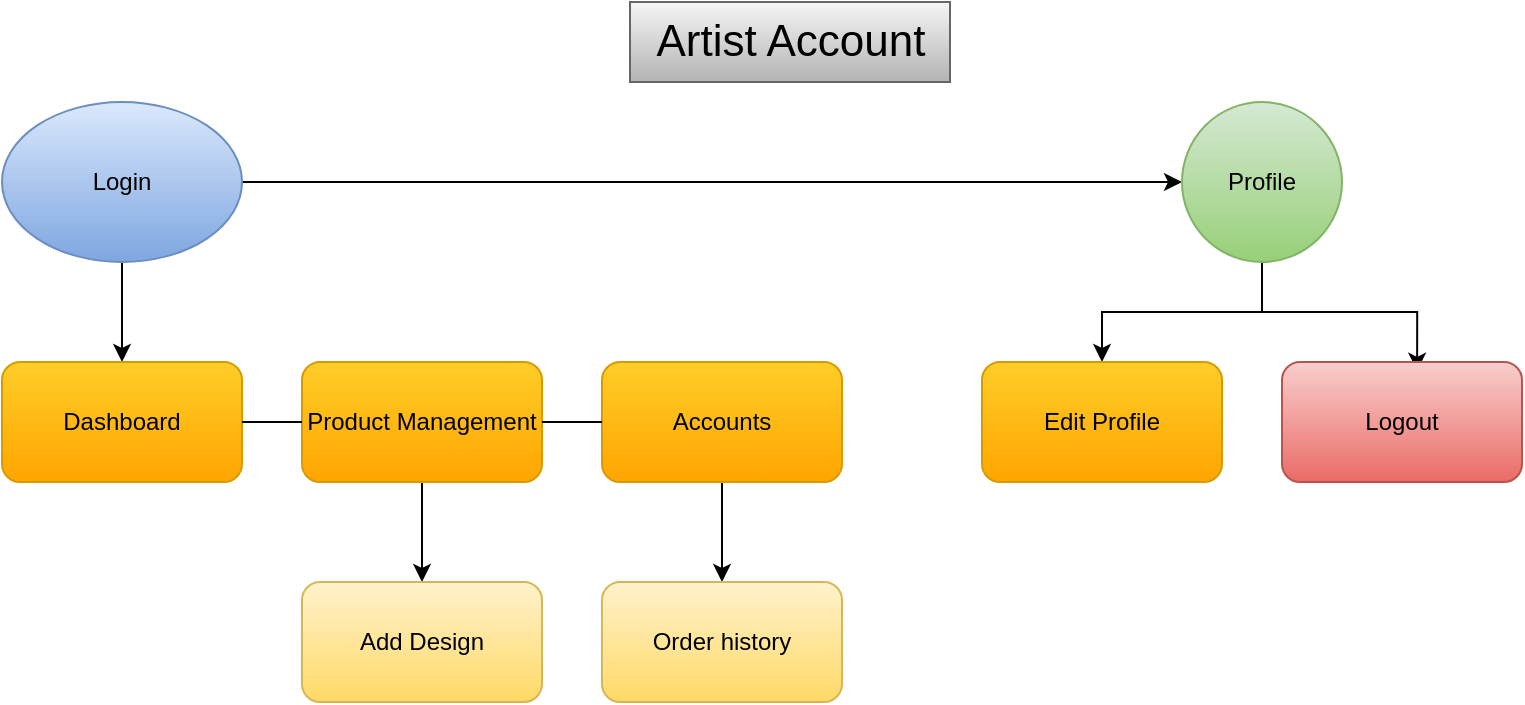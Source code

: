 <mxfile version="20.6.0" type="github">
  <diagram id="bSrjD3yqZKZFfZ5qv9DD" name="Page-1">
    <mxGraphModel dx="1038" dy="551" grid="1" gridSize="10" guides="1" tooltips="1" connect="1" arrows="1" fold="1" page="1" pageScale="1" pageWidth="827" pageHeight="1169" math="0" shadow="0">
      <root>
        <mxCell id="0" />
        <mxCell id="1" parent="0" />
        <mxCell id="gNz7T6BwrsU1dW6_9Fsz-21" style="edgeStyle=orthogonalEdgeStyle;rounded=0;orthogonalLoop=1;jettySize=auto;html=1;exitX=0.5;exitY=1;exitDx=0;exitDy=0;" edge="1" parent="1" source="gNz7T6BwrsU1dW6_9Fsz-1" target="gNz7T6BwrsU1dW6_9Fsz-2">
          <mxGeometry relative="1" as="geometry" />
        </mxCell>
        <mxCell id="gNz7T6BwrsU1dW6_9Fsz-22" style="edgeStyle=orthogonalEdgeStyle;rounded=0;orthogonalLoop=1;jettySize=auto;html=1;exitX=1;exitY=0.5;exitDx=0;exitDy=0;" edge="1" parent="1" source="gNz7T6BwrsU1dW6_9Fsz-1" target="gNz7T6BwrsU1dW6_9Fsz-9">
          <mxGeometry relative="1" as="geometry" />
        </mxCell>
        <mxCell id="gNz7T6BwrsU1dW6_9Fsz-1" value="Login" style="ellipse;whiteSpace=wrap;html=1;fillColor=#dae8fc;strokeColor=#6c8ebf;gradientColor=#7ea6e0;" vertex="1" parent="1">
          <mxGeometry x="20" y="60" width="120" height="80" as="geometry" />
        </mxCell>
        <mxCell id="gNz7T6BwrsU1dW6_9Fsz-2" value="Dashboard" style="rounded=1;whiteSpace=wrap;html=1;fillColor=#ffcd28;gradientColor=#ffa500;strokeColor=#d79b00;" vertex="1" parent="1">
          <mxGeometry x="20" y="190" width="120" height="60" as="geometry" />
        </mxCell>
        <mxCell id="gNz7T6BwrsU1dW6_9Fsz-8" style="edgeStyle=orthogonalEdgeStyle;rounded=0;orthogonalLoop=1;jettySize=auto;html=1;exitX=0.5;exitY=1;exitDx=0;exitDy=0;entryX=0.5;entryY=0;entryDx=0;entryDy=0;" edge="1" parent="1" source="gNz7T6BwrsU1dW6_9Fsz-3" target="gNz7T6BwrsU1dW6_9Fsz-5">
          <mxGeometry relative="1" as="geometry" />
        </mxCell>
        <mxCell id="gNz7T6BwrsU1dW6_9Fsz-3" value="Product Management" style="rounded=1;whiteSpace=wrap;html=1;fillColor=#ffcd28;gradientColor=#ffa500;strokeColor=#d79b00;" vertex="1" parent="1">
          <mxGeometry x="170" y="190" width="120" height="60" as="geometry" />
        </mxCell>
        <mxCell id="gNz7T6BwrsU1dW6_9Fsz-7" style="edgeStyle=orthogonalEdgeStyle;rounded=0;orthogonalLoop=1;jettySize=auto;html=1;exitX=0.5;exitY=1;exitDx=0;exitDy=0;entryX=0.5;entryY=0;entryDx=0;entryDy=0;" edge="1" parent="1" source="gNz7T6BwrsU1dW6_9Fsz-4" target="gNz7T6BwrsU1dW6_9Fsz-6">
          <mxGeometry relative="1" as="geometry" />
        </mxCell>
        <mxCell id="gNz7T6BwrsU1dW6_9Fsz-4" value="Accounts" style="rounded=1;whiteSpace=wrap;html=1;fillColor=#ffcd28;gradientColor=#ffa500;strokeColor=#d79b00;" vertex="1" parent="1">
          <mxGeometry x="320" y="190" width="120" height="60" as="geometry" />
        </mxCell>
        <mxCell id="gNz7T6BwrsU1dW6_9Fsz-5" value="Add Design" style="rounded=1;whiteSpace=wrap;html=1;fillColor=#fff2cc;gradientColor=#ffd966;strokeColor=#d6b656;" vertex="1" parent="1">
          <mxGeometry x="170" y="300" width="120" height="60" as="geometry" />
        </mxCell>
        <mxCell id="gNz7T6BwrsU1dW6_9Fsz-6" value="Order history" style="rounded=1;whiteSpace=wrap;html=1;fillColor=#fff2cc;gradientColor=#ffd966;strokeColor=#d6b656;" vertex="1" parent="1">
          <mxGeometry x="320" y="300" width="120" height="60" as="geometry" />
        </mxCell>
        <mxCell id="gNz7T6BwrsU1dW6_9Fsz-14" style="edgeStyle=orthogonalEdgeStyle;rounded=0;orthogonalLoop=1;jettySize=auto;html=1;exitX=0.5;exitY=1;exitDx=0;exitDy=0;entryX=0.5;entryY=0;entryDx=0;entryDy=0;" edge="1" parent="1" source="gNz7T6BwrsU1dW6_9Fsz-9" target="gNz7T6BwrsU1dW6_9Fsz-10">
          <mxGeometry relative="1" as="geometry" />
        </mxCell>
        <mxCell id="gNz7T6BwrsU1dW6_9Fsz-15" style="edgeStyle=orthogonalEdgeStyle;rounded=0;orthogonalLoop=1;jettySize=auto;html=1;exitX=0.5;exitY=1;exitDx=0;exitDy=0;entryX=0.563;entryY=0.073;entryDx=0;entryDy=0;entryPerimeter=0;" edge="1" parent="1" source="gNz7T6BwrsU1dW6_9Fsz-9" target="gNz7T6BwrsU1dW6_9Fsz-11">
          <mxGeometry relative="1" as="geometry" />
        </mxCell>
        <mxCell id="gNz7T6BwrsU1dW6_9Fsz-9" value="Profile" style="ellipse;whiteSpace=wrap;html=1;aspect=fixed;fillColor=#d5e8d4;gradientColor=#97d077;strokeColor=#82b366;" vertex="1" parent="1">
          <mxGeometry x="610" y="60" width="80" height="80" as="geometry" />
        </mxCell>
        <mxCell id="gNz7T6BwrsU1dW6_9Fsz-10" value="Edit Profile" style="rounded=1;whiteSpace=wrap;html=1;fillColor=#ffcd28;gradientColor=#ffa500;strokeColor=#d79b00;" vertex="1" parent="1">
          <mxGeometry x="510" y="190" width="120" height="60" as="geometry" />
        </mxCell>
        <mxCell id="gNz7T6BwrsU1dW6_9Fsz-11" value="Logout" style="rounded=1;whiteSpace=wrap;html=1;fillColor=#f8cecc;gradientColor=#ea6b66;strokeColor=#b85450;" vertex="1" parent="1">
          <mxGeometry x="660" y="190" width="120" height="60" as="geometry" />
        </mxCell>
        <mxCell id="gNz7T6BwrsU1dW6_9Fsz-16" value="" style="endArrow=none;html=1;rounded=0;entryX=0;entryY=0.5;entryDx=0;entryDy=0;exitX=1;exitY=0.5;exitDx=0;exitDy=0;" edge="1" parent="1" source="gNz7T6BwrsU1dW6_9Fsz-2" target="gNz7T6BwrsU1dW6_9Fsz-3">
          <mxGeometry width="50" height="50" relative="1" as="geometry">
            <mxPoint x="130" y="245" as="sourcePoint" />
            <mxPoint x="180" y="195" as="targetPoint" />
          </mxGeometry>
        </mxCell>
        <mxCell id="gNz7T6BwrsU1dW6_9Fsz-18" value="" style="endArrow=none;html=1;rounded=0;entryX=0;entryY=0.5;entryDx=0;entryDy=0;exitX=1;exitY=0.5;exitDx=0;exitDy=0;" edge="1" parent="1" source="gNz7T6BwrsU1dW6_9Fsz-3" target="gNz7T6BwrsU1dW6_9Fsz-4">
          <mxGeometry width="50" height="50" relative="1" as="geometry">
            <mxPoint x="390" y="310" as="sourcePoint" />
            <mxPoint x="440" y="260" as="targetPoint" />
          </mxGeometry>
        </mxCell>
        <mxCell id="gNz7T6BwrsU1dW6_9Fsz-23" value="Artist Account" style="text;html=1;align=center;verticalAlign=middle;resizable=0;points=[];autosize=1;fontSize=22;fillColor=#f5f5f5;gradientColor=#b3b3b3;strokeColor=#666666;" vertex="1" parent="1">
          <mxGeometry x="334" y="10" width="160" height="40" as="geometry" />
        </mxCell>
      </root>
    </mxGraphModel>
  </diagram>
</mxfile>
